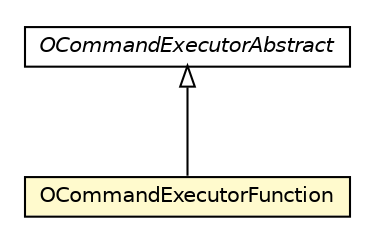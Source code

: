 #!/usr/local/bin/dot
#
# Class diagram 
# Generated by UMLGraph version R5_6-24-gf6e263 (http://www.umlgraph.org/)
#

digraph G {
	edge [fontname="Helvetica",fontsize=10,labelfontname="Helvetica",labelfontsize=10];
	node [fontname="Helvetica",fontsize=10,shape=plaintext];
	nodesep=0.25;
	ranksep=0.5;
	// com.orientechnologies.orient.core.command.OCommandExecutorAbstract
	c2134177 [label=<<table title="com.orientechnologies.orient.core.command.OCommandExecutorAbstract" border="0" cellborder="1" cellspacing="0" cellpadding="2" port="p" href="../OCommandExecutorAbstract.html">
		<tr><td><table border="0" cellspacing="0" cellpadding="1">
<tr><td align="center" balign="center"><font face="Helvetica-Oblique"> OCommandExecutorAbstract </font></td></tr>
		</table></td></tr>
		</table>>, URL="../OCommandExecutorAbstract.html", fontname="Helvetica", fontcolor="black", fontsize=10.0];
	// com.orientechnologies.orient.core.command.script.OCommandExecutorFunction
	c2134195 [label=<<table title="com.orientechnologies.orient.core.command.script.OCommandExecutorFunction" border="0" cellborder="1" cellspacing="0" cellpadding="2" port="p" bgcolor="lemonChiffon" href="./OCommandExecutorFunction.html">
		<tr><td><table border="0" cellspacing="0" cellpadding="1">
<tr><td align="center" balign="center"> OCommandExecutorFunction </td></tr>
		</table></td></tr>
		</table>>, URL="./OCommandExecutorFunction.html", fontname="Helvetica", fontcolor="black", fontsize=10.0];
	//com.orientechnologies.orient.core.command.script.OCommandExecutorFunction extends com.orientechnologies.orient.core.command.OCommandExecutorAbstract
	c2134177:p -> c2134195:p [dir=back,arrowtail=empty];
}

